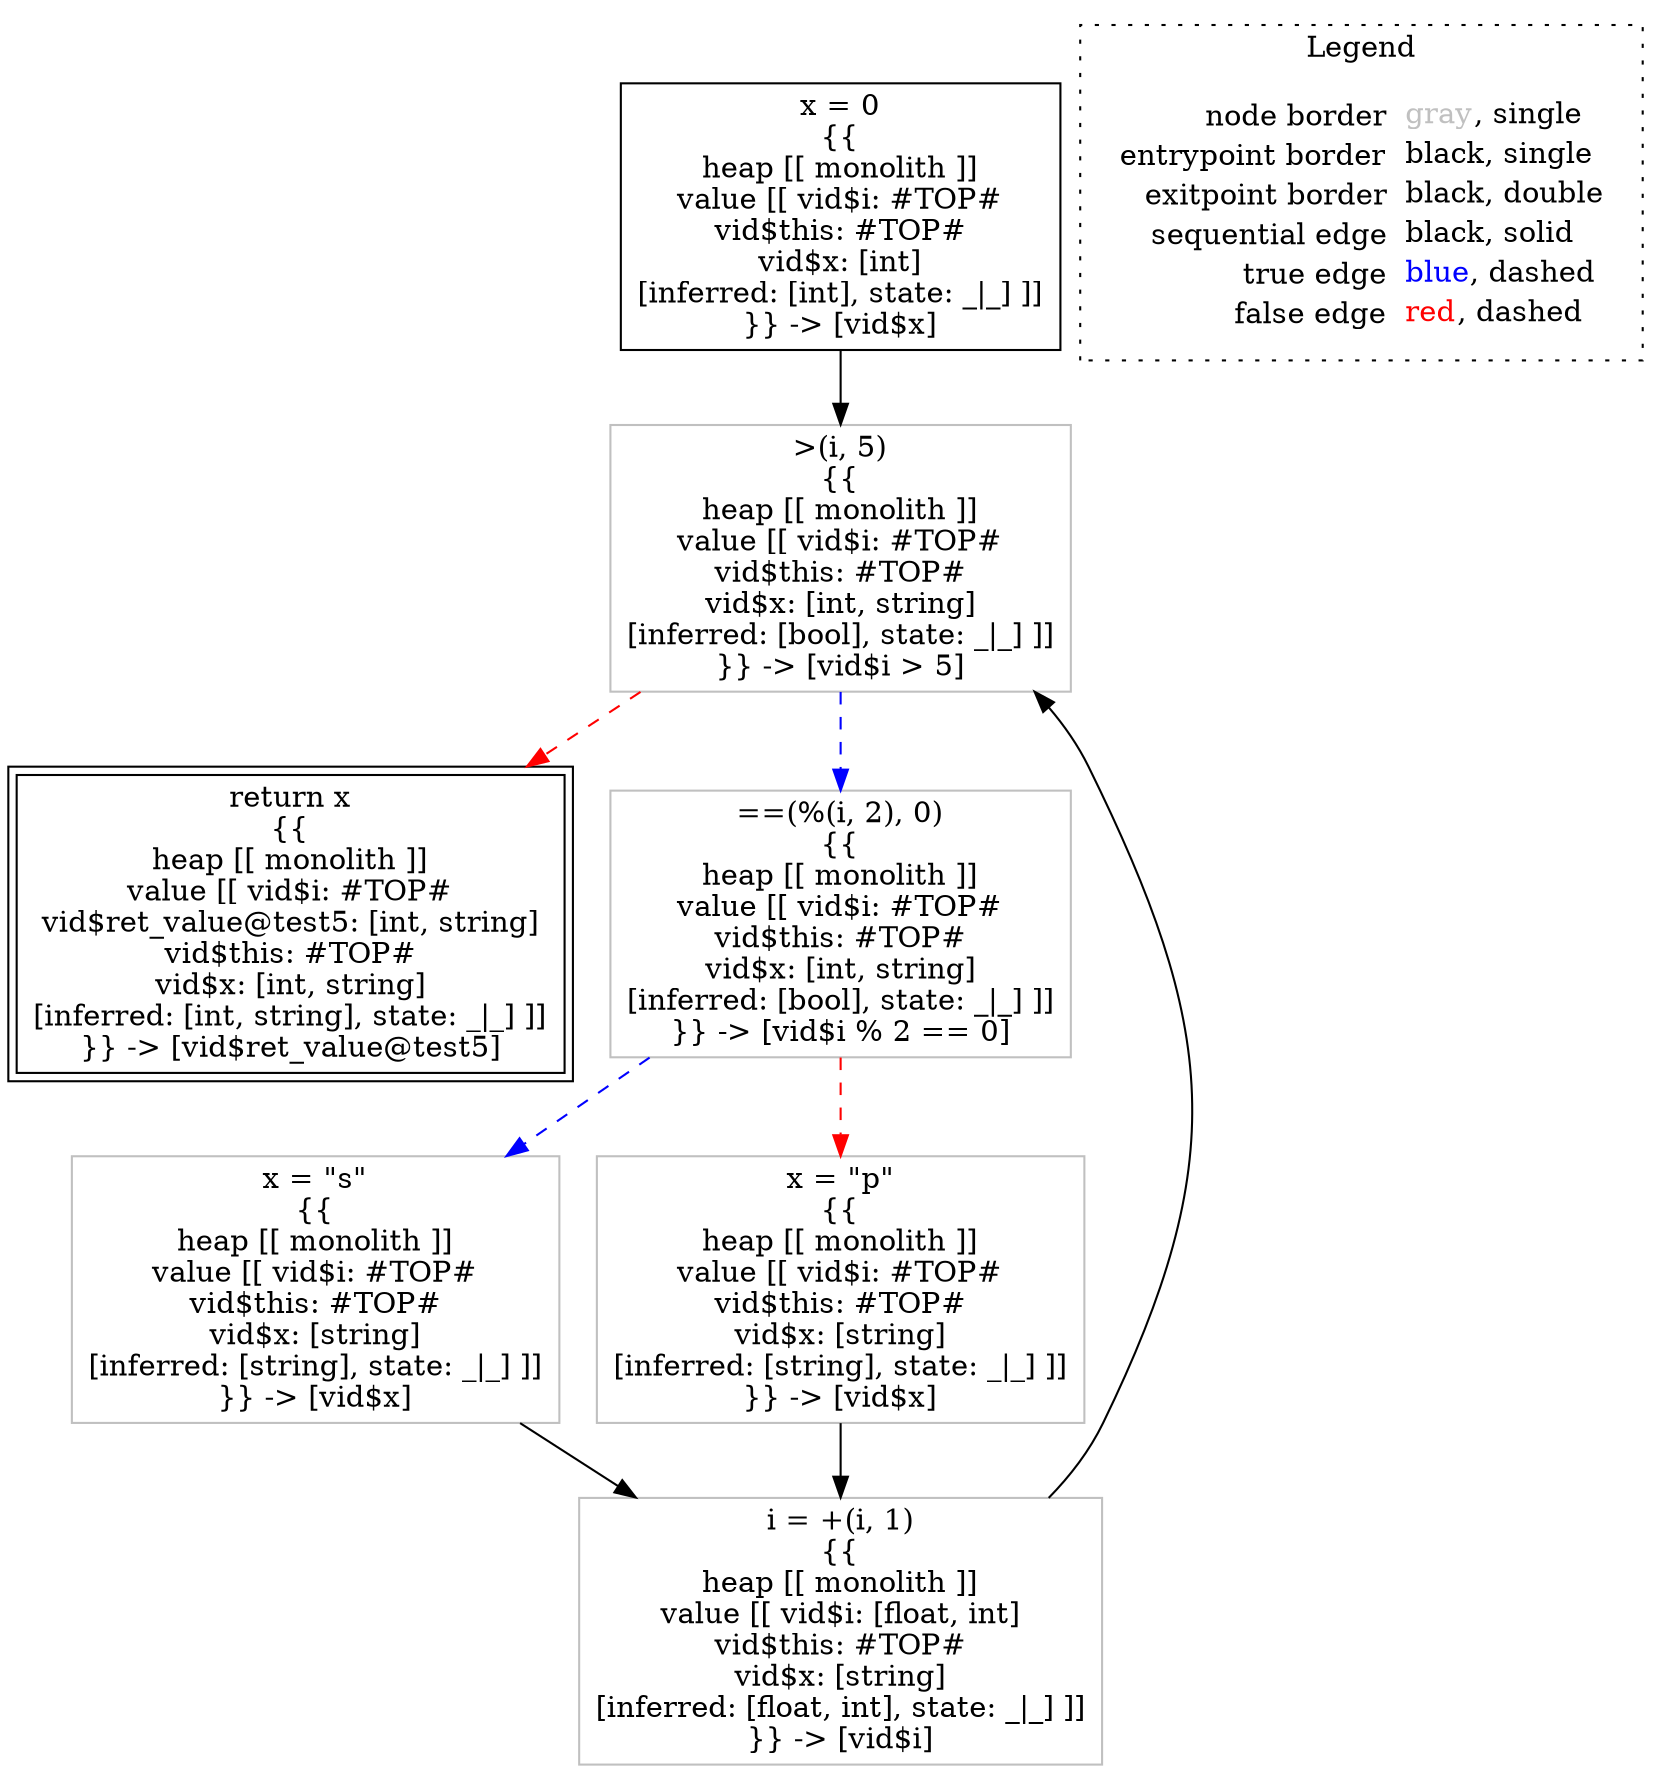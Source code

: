 digraph {
	"node0" [shape="rect",color="black",label=<x = 0<BR/>{{<BR/>heap [[ monolith ]]<BR/>value [[ vid$i: #TOP#<BR/>vid$this: #TOP#<BR/>vid$x: [int]<BR/>[inferred: [int], state: _|_] ]]<BR/>}} -&gt; [vid$x]>];
	"node1" [shape="rect",color="gray",label=<&gt;(i, 5)<BR/>{{<BR/>heap [[ monolith ]]<BR/>value [[ vid$i: #TOP#<BR/>vid$this: #TOP#<BR/>vid$x: [int, string]<BR/>[inferred: [bool], state: _|_] ]]<BR/>}} -&gt; [vid$i &gt; 5]>];
	"node2" [shape="rect",color="gray",label=<x = &quot;s&quot;<BR/>{{<BR/>heap [[ monolith ]]<BR/>value [[ vid$i: #TOP#<BR/>vid$this: #TOP#<BR/>vid$x: [string]<BR/>[inferred: [string], state: _|_] ]]<BR/>}} -&gt; [vid$x]>];
	"node3" [shape="rect",color="gray",label=<i = +(i, 1)<BR/>{{<BR/>heap [[ monolith ]]<BR/>value [[ vid$i: [float, int]<BR/>vid$this: #TOP#<BR/>vid$x: [string]<BR/>[inferred: [float, int], state: _|_] ]]<BR/>}} -&gt; [vid$i]>];
	"node4" [shape="rect",color="black",peripheries="2",label=<return x<BR/>{{<BR/>heap [[ monolith ]]<BR/>value [[ vid$i: #TOP#<BR/>vid$ret_value@test5: [int, string]<BR/>vid$this: #TOP#<BR/>vid$x: [int, string]<BR/>[inferred: [int, string], state: _|_] ]]<BR/>}} -&gt; [vid$ret_value@test5]>];
	"node5" [shape="rect",color="gray",label=<x = &quot;p&quot;<BR/>{{<BR/>heap [[ monolith ]]<BR/>value [[ vid$i: #TOP#<BR/>vid$this: #TOP#<BR/>vid$x: [string]<BR/>[inferred: [string], state: _|_] ]]<BR/>}} -&gt; [vid$x]>];
	"node6" [shape="rect",color="gray",label=<==(%(i, 2), 0)<BR/>{{<BR/>heap [[ monolith ]]<BR/>value [[ vid$i: #TOP#<BR/>vid$this: #TOP#<BR/>vid$x: [int, string]<BR/>[inferred: [bool], state: _|_] ]]<BR/>}} -&gt; [vid$i % 2 == 0]>];
	"node0" -> "node1" [color="black"];
	"node1" -> "node4" [color="red",style="dashed"];
	"node1" -> "node6" [color="blue",style="dashed"];
	"node2" -> "node3" [color="black"];
	"node3" -> "node1" [color="black"];
	"node5" -> "node3" [color="black"];
	"node6" -> "node2" [color="blue",style="dashed"];
	"node6" -> "node5" [color="red",style="dashed"];
subgraph cluster_legend {
	label="Legend";
	style=dotted;
	node [shape=plaintext];
	"legend" [label=<<table border="0" cellpadding="2" cellspacing="0" cellborder="0"><tr><td align="right">node border&nbsp;</td><td align="left"><font color="gray">gray</font>, single</td></tr><tr><td align="right">entrypoint border&nbsp;</td><td align="left"><font color="black">black</font>, single</td></tr><tr><td align="right">exitpoint border&nbsp;</td><td align="left"><font color="black">black</font>, double</td></tr><tr><td align="right">sequential edge&nbsp;</td><td align="left"><font color="black">black</font>, solid</td></tr><tr><td align="right">true edge&nbsp;</td><td align="left"><font color="blue">blue</font>, dashed</td></tr><tr><td align="right">false edge&nbsp;</td><td align="left"><font color="red">red</font>, dashed</td></tr></table>>];
}

}

